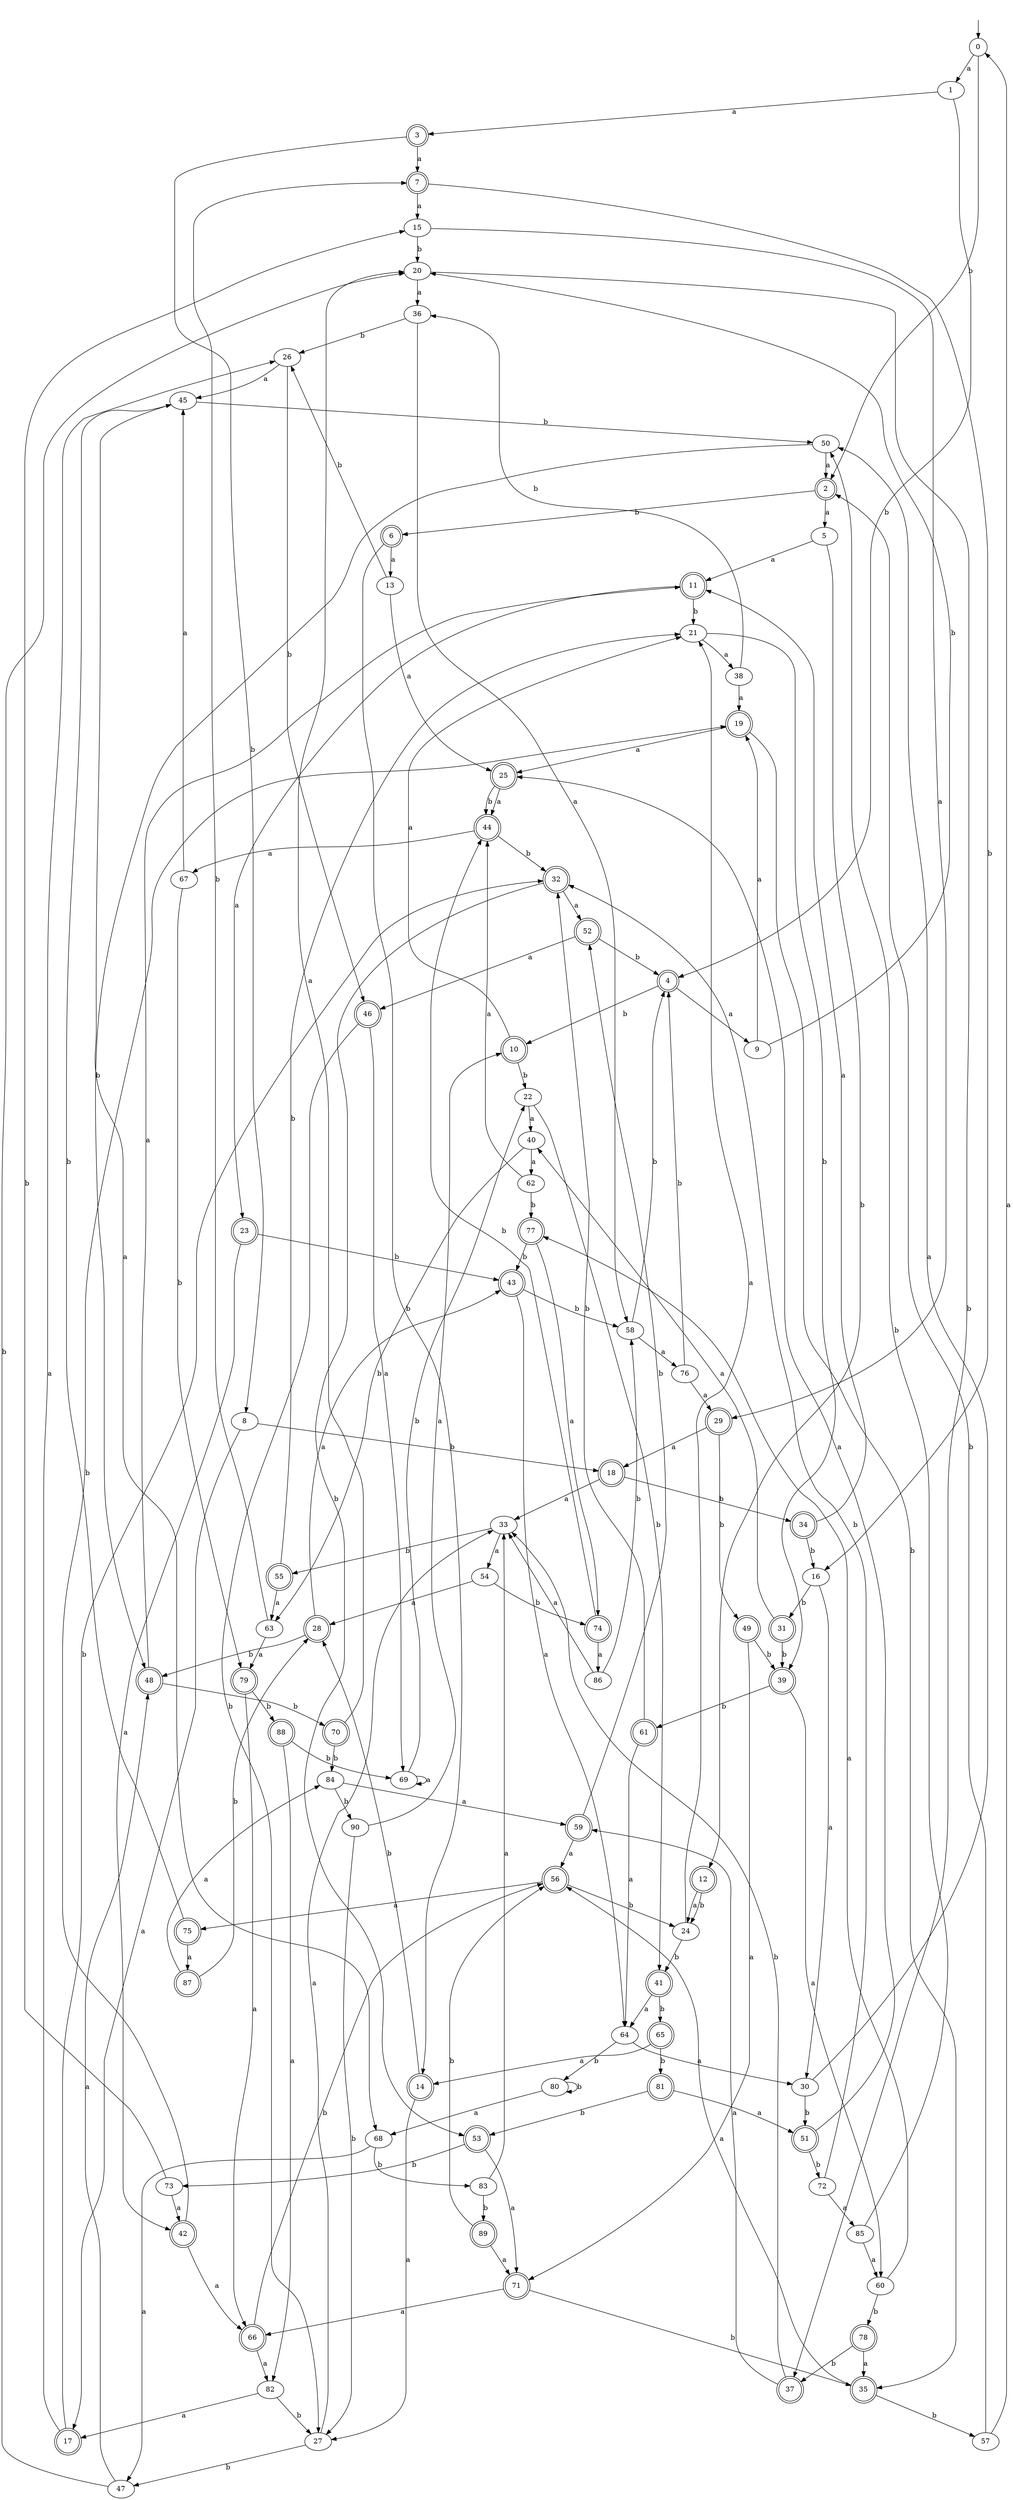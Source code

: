 digraph RandomDFA {
  __start0 [label="", shape=none];
  __start0 -> 0 [label=""];
  0 [shape=circle]
  0 -> 1 [label="a"]
  0 -> 2 [label="b"]
  1
  1 -> 3 [label="a"]
  1 -> 4 [label="b"]
  2 [shape=doublecircle]
  2 -> 5 [label="a"]
  2 -> 6 [label="b"]
  3 [shape=doublecircle]
  3 -> 7 [label="a"]
  3 -> 8 [label="b"]
  4 [shape=doublecircle]
  4 -> 9 [label="a"]
  4 -> 10 [label="b"]
  5
  5 -> 11 [label="a"]
  5 -> 12 [label="b"]
  6 [shape=doublecircle]
  6 -> 13 [label="a"]
  6 -> 14 [label="b"]
  7 [shape=doublecircle]
  7 -> 15 [label="a"]
  7 -> 16 [label="b"]
  8
  8 -> 17 [label="a"]
  8 -> 18 [label="b"]
  9
  9 -> 19 [label="a"]
  9 -> 20 [label="b"]
  10 [shape=doublecircle]
  10 -> 21 [label="a"]
  10 -> 22 [label="b"]
  11 [shape=doublecircle]
  11 -> 23 [label="a"]
  11 -> 21 [label="b"]
  12 [shape=doublecircle]
  12 -> 24 [label="a"]
  12 -> 24 [label="b"]
  13
  13 -> 25 [label="a"]
  13 -> 26 [label="b"]
  14 [shape=doublecircle]
  14 -> 27 [label="a"]
  14 -> 28 [label="b"]
  15
  15 -> 29 [label="a"]
  15 -> 20 [label="b"]
  16
  16 -> 30 [label="a"]
  16 -> 31 [label="b"]
  17 [shape=doublecircle]
  17 -> 26 [label="a"]
  17 -> 32 [label="b"]
  18 [shape=doublecircle]
  18 -> 33 [label="a"]
  18 -> 34 [label="b"]
  19 [shape=doublecircle]
  19 -> 25 [label="a"]
  19 -> 35 [label="b"]
  20
  20 -> 36 [label="a"]
  20 -> 37 [label="b"]
  21
  21 -> 38 [label="a"]
  21 -> 39 [label="b"]
  22
  22 -> 40 [label="a"]
  22 -> 41 [label="b"]
  23 [shape=doublecircle]
  23 -> 42 [label="a"]
  23 -> 43 [label="b"]
  24
  24 -> 21 [label="a"]
  24 -> 41 [label="b"]
  25 [shape=doublecircle]
  25 -> 44 [label="a"]
  25 -> 44 [label="b"]
  26
  26 -> 45 [label="a"]
  26 -> 46 [label="b"]
  27
  27 -> 33 [label="a"]
  27 -> 47 [label="b"]
  28 [shape=doublecircle]
  28 -> 43 [label="a"]
  28 -> 48 [label="b"]
  29 [shape=doublecircle]
  29 -> 18 [label="a"]
  29 -> 49 [label="b"]
  30
  30 -> 50 [label="a"]
  30 -> 51 [label="b"]
  31 [shape=doublecircle]
  31 -> 40 [label="a"]
  31 -> 39 [label="b"]
  32 [shape=doublecircle]
  32 -> 52 [label="a"]
  32 -> 53 [label="b"]
  33
  33 -> 54 [label="a"]
  33 -> 55 [label="b"]
  34 [shape=doublecircle]
  34 -> 11 [label="a"]
  34 -> 16 [label="b"]
  35 [shape=doublecircle]
  35 -> 56 [label="a"]
  35 -> 57 [label="b"]
  36
  36 -> 58 [label="a"]
  36 -> 26 [label="b"]
  37 [shape=doublecircle]
  37 -> 59 [label="a"]
  37 -> 33 [label="b"]
  38
  38 -> 19 [label="a"]
  38 -> 36 [label="b"]
  39 [shape=doublecircle]
  39 -> 60 [label="a"]
  39 -> 61 [label="b"]
  40
  40 -> 62 [label="a"]
  40 -> 63 [label="b"]
  41 [shape=doublecircle]
  41 -> 64 [label="a"]
  41 -> 65 [label="b"]
  42 [shape=doublecircle]
  42 -> 66 [label="a"]
  42 -> 19 [label="b"]
  43 [shape=doublecircle]
  43 -> 64 [label="a"]
  43 -> 58 [label="b"]
  44 [shape=doublecircle]
  44 -> 67 [label="a"]
  44 -> 32 [label="b"]
  45
  45 -> 68 [label="a"]
  45 -> 50 [label="b"]
  46 [shape=doublecircle]
  46 -> 69 [label="a"]
  46 -> 27 [label="b"]
  47
  47 -> 48 [label="a"]
  47 -> 20 [label="b"]
  48 [shape=doublecircle]
  48 -> 11 [label="a"]
  48 -> 70 [label="b"]
  49 [shape=doublecircle]
  49 -> 71 [label="a"]
  49 -> 39 [label="b"]
  50
  50 -> 2 [label="a"]
  50 -> 48 [label="b"]
  51 [shape=doublecircle]
  51 -> 25 [label="a"]
  51 -> 72 [label="b"]
  52 [shape=doublecircle]
  52 -> 46 [label="a"]
  52 -> 4 [label="b"]
  53 [shape=doublecircle]
  53 -> 71 [label="a"]
  53 -> 73 [label="b"]
  54
  54 -> 28 [label="a"]
  54 -> 74 [label="b"]
  55 [shape=doublecircle]
  55 -> 63 [label="a"]
  55 -> 21 [label="b"]
  56 [shape=doublecircle]
  56 -> 75 [label="a"]
  56 -> 24 [label="b"]
  57
  57 -> 0 [label="a"]
  57 -> 2 [label="b"]
  58
  58 -> 76 [label="a"]
  58 -> 4 [label="b"]
  59 [shape=doublecircle]
  59 -> 56 [label="a"]
  59 -> 52 [label="b"]
  60
  60 -> 77 [label="a"]
  60 -> 78 [label="b"]
  61 [shape=doublecircle]
  61 -> 64 [label="a"]
  61 -> 32 [label="b"]
  62
  62 -> 44 [label="a"]
  62 -> 77 [label="b"]
  63
  63 -> 79 [label="a"]
  63 -> 7 [label="b"]
  64
  64 -> 30 [label="a"]
  64 -> 80 [label="b"]
  65 [shape=doublecircle]
  65 -> 14 [label="a"]
  65 -> 81 [label="b"]
  66 [shape=doublecircle]
  66 -> 82 [label="a"]
  66 -> 56 [label="b"]
  67
  67 -> 45 [label="a"]
  67 -> 79 [label="b"]
  68
  68 -> 47 [label="a"]
  68 -> 83 [label="b"]
  69
  69 -> 69 [label="a"]
  69 -> 22 [label="b"]
  70 [shape=doublecircle]
  70 -> 20 [label="a"]
  70 -> 84 [label="b"]
  71 [shape=doublecircle]
  71 -> 66 [label="a"]
  71 -> 35 [label="b"]
  72
  72 -> 85 [label="a"]
  72 -> 32 [label="b"]
  73
  73 -> 42 [label="a"]
  73 -> 15 [label="b"]
  74 [shape=doublecircle]
  74 -> 86 [label="a"]
  74 -> 44 [label="b"]
  75 [shape=doublecircle]
  75 -> 87 [label="a"]
  75 -> 45 [label="b"]
  76
  76 -> 29 [label="a"]
  76 -> 4 [label="b"]
  77 [shape=doublecircle]
  77 -> 74 [label="a"]
  77 -> 43 [label="b"]
  78 [shape=doublecircle]
  78 -> 35 [label="a"]
  78 -> 37 [label="b"]
  79 [shape=doublecircle]
  79 -> 66 [label="a"]
  79 -> 88 [label="b"]
  80
  80 -> 68 [label="a"]
  80 -> 80 [label="b"]
  81 [shape=doublecircle]
  81 -> 51 [label="a"]
  81 -> 53 [label="b"]
  82
  82 -> 17 [label="a"]
  82 -> 27 [label="b"]
  83
  83 -> 33 [label="a"]
  83 -> 89 [label="b"]
  84
  84 -> 59 [label="a"]
  84 -> 90 [label="b"]
  85
  85 -> 60 [label="a"]
  85 -> 50 [label="b"]
  86
  86 -> 33 [label="a"]
  86 -> 58 [label="b"]
  87 [shape=doublecircle]
  87 -> 84 [label="a"]
  87 -> 28 [label="b"]
  88 [shape=doublecircle]
  88 -> 82 [label="a"]
  88 -> 69 [label="b"]
  89 [shape=doublecircle]
  89 -> 71 [label="a"]
  89 -> 56 [label="b"]
  90
  90 -> 10 [label="a"]
  90 -> 27 [label="b"]
}
